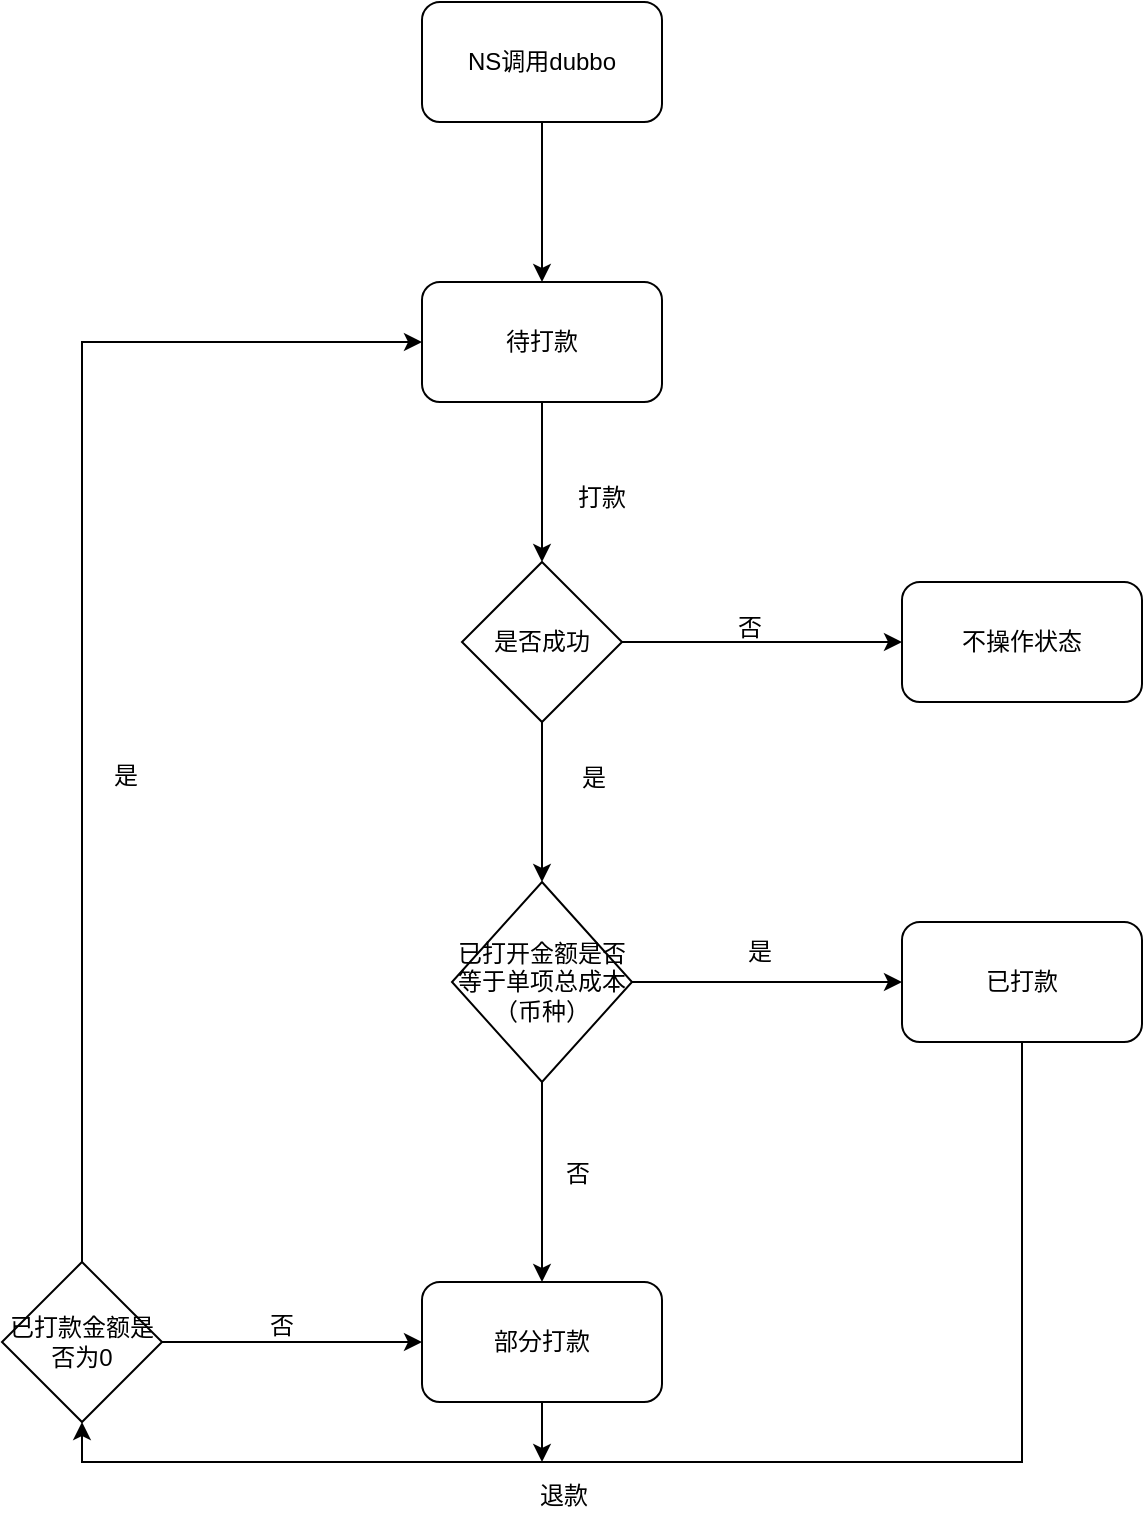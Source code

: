 <mxfile version="10.8.2" type="github"><diagram id="UP8tI5k0FzHYEDRIQu8h" name="第 1 页"><mxGraphModel dx="1339" dy="784" grid="1" gridSize="10" guides="1" tooltips="1" connect="1" arrows="1" fold="1" page="1" pageScale="1" pageWidth="850" pageHeight="2300" math="0" shadow="0"><root><mxCell id="0"/><mxCell id="1" parent="0"/><mxCell id="oMd9FqWnxgNqEkDbA9pK-3" value="" style="edgeStyle=orthogonalEdgeStyle;rounded=0;orthogonalLoop=1;jettySize=auto;html=1;" edge="1" parent="1" source="oMd9FqWnxgNqEkDbA9pK-1" target="oMd9FqWnxgNqEkDbA9pK-2"><mxGeometry relative="1" as="geometry"/></mxCell><mxCell id="oMd9FqWnxgNqEkDbA9pK-1" value="NS调用dubbo" style="rounded=1;whiteSpace=wrap;html=1;" vertex="1" parent="1"><mxGeometry x="340" y="50" width="120" height="60" as="geometry"/></mxCell><mxCell id="oMd9FqWnxgNqEkDbA9pK-5" value="" style="edgeStyle=orthogonalEdgeStyle;rounded=0;orthogonalLoop=1;jettySize=auto;html=1;" edge="1" parent="1" source="oMd9FqWnxgNqEkDbA9pK-2"><mxGeometry relative="1" as="geometry"><mxPoint x="400" y="330" as="targetPoint"/></mxGeometry></mxCell><mxCell id="oMd9FqWnxgNqEkDbA9pK-2" value="待打款" style="rounded=1;whiteSpace=wrap;html=1;" vertex="1" parent="1"><mxGeometry x="340" y="190" width="120" height="60" as="geometry"/></mxCell><mxCell id="oMd9FqWnxgNqEkDbA9pK-6" value="打款" style="text;html=1;resizable=0;points=[];autosize=1;align=left;verticalAlign=top;spacingTop=-4;" vertex="1" parent="1"><mxGeometry x="416" y="288" width="40" height="20" as="geometry"/></mxCell><mxCell id="oMd9FqWnxgNqEkDbA9pK-9" style="edgeStyle=orthogonalEdgeStyle;rounded=0;orthogonalLoop=1;jettySize=auto;html=1;exitX=1;exitY=0.5;exitDx=0;exitDy=0;entryX=0;entryY=0.5;entryDx=0;entryDy=0;" edge="1" parent="1" source="oMd9FqWnxgNqEkDbA9pK-7" target="oMd9FqWnxgNqEkDbA9pK-8"><mxGeometry relative="1" as="geometry"/></mxCell><mxCell id="oMd9FqWnxgNqEkDbA9pK-12" value="" style="edgeStyle=orthogonalEdgeStyle;rounded=0;orthogonalLoop=1;jettySize=auto;html=1;" edge="1" parent="1" source="oMd9FqWnxgNqEkDbA9pK-7" target="oMd9FqWnxgNqEkDbA9pK-11"><mxGeometry relative="1" as="geometry"/></mxCell><mxCell id="oMd9FqWnxgNqEkDbA9pK-7" value="是否成功" style="rhombus;whiteSpace=wrap;html=1;" vertex="1" parent="1"><mxGeometry x="360" y="330" width="80" height="80" as="geometry"/></mxCell><mxCell id="oMd9FqWnxgNqEkDbA9pK-15" style="edgeStyle=orthogonalEdgeStyle;rounded=0;orthogonalLoop=1;jettySize=auto;html=1;exitX=1;exitY=0.5;exitDx=0;exitDy=0;entryX=0;entryY=0.5;entryDx=0;entryDy=0;" edge="1" parent="1" source="oMd9FqWnxgNqEkDbA9pK-11" target="oMd9FqWnxgNqEkDbA9pK-14"><mxGeometry relative="1" as="geometry"/></mxCell><mxCell id="oMd9FqWnxgNqEkDbA9pK-18" style="edgeStyle=orthogonalEdgeStyle;rounded=0;orthogonalLoop=1;jettySize=auto;html=1;exitX=0.5;exitY=1;exitDx=0;exitDy=0;" edge="1" parent="1" source="oMd9FqWnxgNqEkDbA9pK-11" target="oMd9FqWnxgNqEkDbA9pK-16"><mxGeometry relative="1" as="geometry"/></mxCell><mxCell id="oMd9FqWnxgNqEkDbA9pK-11" value="已打开金额是否等于单项总成本（币种）" style="rhombus;whiteSpace=wrap;html=1;" vertex="1" parent="1"><mxGeometry x="355" y="490" width="90" height="100" as="geometry"/></mxCell><mxCell id="oMd9FqWnxgNqEkDbA9pK-8" value="不操作状态&lt;br&gt;" style="rounded=1;whiteSpace=wrap;html=1;" vertex="1" parent="1"><mxGeometry x="580" y="340" width="120" height="60" as="geometry"/></mxCell><mxCell id="oMd9FqWnxgNqEkDbA9pK-10" value="否" style="text;html=1;resizable=0;points=[];autosize=1;align=left;verticalAlign=top;spacingTop=-4;" vertex="1" parent="1"><mxGeometry x="496" y="353" width="30" height="20" as="geometry"/></mxCell><mxCell id="oMd9FqWnxgNqEkDbA9pK-13" value="是" style="text;html=1;resizable=0;points=[];autosize=1;align=left;verticalAlign=top;spacingTop=-4;" vertex="1" parent="1"><mxGeometry x="418" y="428" width="30" height="20" as="geometry"/></mxCell><mxCell id="oMd9FqWnxgNqEkDbA9pK-25" style="edgeStyle=orthogonalEdgeStyle;rounded=0;orthogonalLoop=1;jettySize=auto;html=1;exitX=0.5;exitY=1;exitDx=0;exitDy=0;entryX=0.5;entryY=1;entryDx=0;entryDy=0;" edge="1" parent="1" source="oMd9FqWnxgNqEkDbA9pK-14" target="oMd9FqWnxgNqEkDbA9pK-20"><mxGeometry relative="1" as="geometry"/></mxCell><mxCell id="oMd9FqWnxgNqEkDbA9pK-14" value="已打款&lt;br&gt;" style="rounded=1;whiteSpace=wrap;html=1;" vertex="1" parent="1"><mxGeometry x="580" y="510" width="120" height="60" as="geometry"/></mxCell><mxCell id="oMd9FqWnxgNqEkDbA9pK-26" style="edgeStyle=orthogonalEdgeStyle;rounded=0;orthogonalLoop=1;jettySize=auto;html=1;exitX=0.5;exitY=1;exitDx=0;exitDy=0;" edge="1" parent="1" source="oMd9FqWnxgNqEkDbA9pK-16"><mxGeometry relative="1" as="geometry"><mxPoint x="400" y="780" as="targetPoint"/></mxGeometry></mxCell><mxCell id="oMd9FqWnxgNqEkDbA9pK-16" value="部分打款" style="rounded=1;whiteSpace=wrap;html=1;" vertex="1" parent="1"><mxGeometry x="340" y="690" width="120" height="60" as="geometry"/></mxCell><mxCell id="oMd9FqWnxgNqEkDbA9pK-17" value="是" style="text;html=1;resizable=0;points=[];autosize=1;align=left;verticalAlign=top;spacingTop=-4;" vertex="1" parent="1"><mxGeometry x="501" y="515" width="30" height="20" as="geometry"/></mxCell><mxCell id="oMd9FqWnxgNqEkDbA9pK-19" value="否" style="text;html=1;resizable=0;points=[];autosize=1;align=left;verticalAlign=top;spacingTop=-4;" vertex="1" parent="1"><mxGeometry x="410" y="626" width="30" height="20" as="geometry"/></mxCell><mxCell id="oMd9FqWnxgNqEkDbA9pK-21" style="edgeStyle=orthogonalEdgeStyle;rounded=0;orthogonalLoop=1;jettySize=auto;html=1;exitX=1;exitY=0.5;exitDx=0;exitDy=0;entryX=0;entryY=0.5;entryDx=0;entryDy=0;" edge="1" parent="1" source="oMd9FqWnxgNqEkDbA9pK-20" target="oMd9FqWnxgNqEkDbA9pK-16"><mxGeometry relative="1" as="geometry"/></mxCell><mxCell id="oMd9FqWnxgNqEkDbA9pK-23" style="edgeStyle=orthogonalEdgeStyle;rounded=0;orthogonalLoop=1;jettySize=auto;html=1;exitX=0.5;exitY=0;exitDx=0;exitDy=0;entryX=0;entryY=0.5;entryDx=0;entryDy=0;" edge="1" parent="1" source="oMd9FqWnxgNqEkDbA9pK-20" target="oMd9FqWnxgNqEkDbA9pK-2"><mxGeometry relative="1" as="geometry"/></mxCell><mxCell id="oMd9FqWnxgNqEkDbA9pK-20" value="已打款金额是否为0" style="rhombus;whiteSpace=wrap;html=1;" vertex="1" parent="1"><mxGeometry x="130" y="680" width="80" height="80" as="geometry"/></mxCell><mxCell id="oMd9FqWnxgNqEkDbA9pK-22" value="否" style="text;html=1;resizable=0;points=[];autosize=1;align=left;verticalAlign=top;spacingTop=-4;" vertex="1" parent="1"><mxGeometry x="262" y="702" width="30" height="20" as="geometry"/></mxCell><mxCell id="oMd9FqWnxgNqEkDbA9pK-24" value="是" style="text;html=1;resizable=0;points=[];autosize=1;align=left;verticalAlign=top;spacingTop=-4;" vertex="1" parent="1"><mxGeometry x="184" y="427" width="30" height="20" as="geometry"/></mxCell><mxCell id="oMd9FqWnxgNqEkDbA9pK-28" value="退款" style="text;html=1;resizable=0;points=[];autosize=1;align=left;verticalAlign=top;spacingTop=-4;" vertex="1" parent="1"><mxGeometry x="397" y="787" width="40" height="20" as="geometry"/></mxCell></root></mxGraphModel></diagram></mxfile>